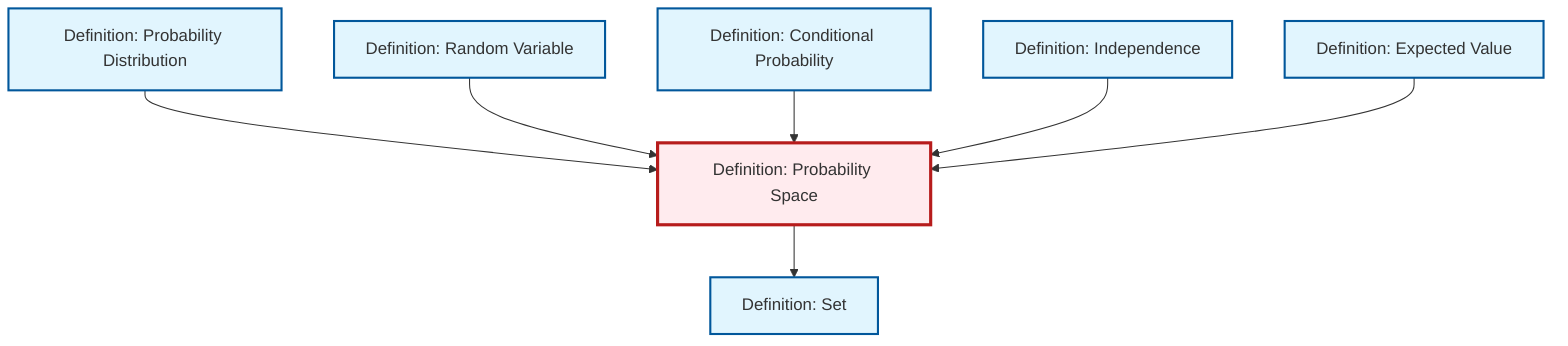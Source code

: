 graph TD
    classDef definition fill:#e1f5fe,stroke:#01579b,stroke-width:2px
    classDef theorem fill:#f3e5f5,stroke:#4a148c,stroke-width:2px
    classDef axiom fill:#fff3e0,stroke:#e65100,stroke-width:2px
    classDef example fill:#e8f5e9,stroke:#1b5e20,stroke-width:2px
    classDef current fill:#ffebee,stroke:#b71c1c,stroke-width:3px
    def-conditional-probability["Definition: Conditional Probability"]:::definition
    def-probability-space["Definition: Probability Space"]:::definition
    def-probability-distribution["Definition: Probability Distribution"]:::definition
    def-expectation["Definition: Expected Value"]:::definition
    def-set["Definition: Set"]:::definition
    def-independence["Definition: Independence"]:::definition
    def-random-variable["Definition: Random Variable"]:::definition
    def-probability-distribution --> def-probability-space
    def-random-variable --> def-probability-space
    def-conditional-probability --> def-probability-space
    def-independence --> def-probability-space
    def-expectation --> def-probability-space
    def-probability-space --> def-set
    class def-probability-space current